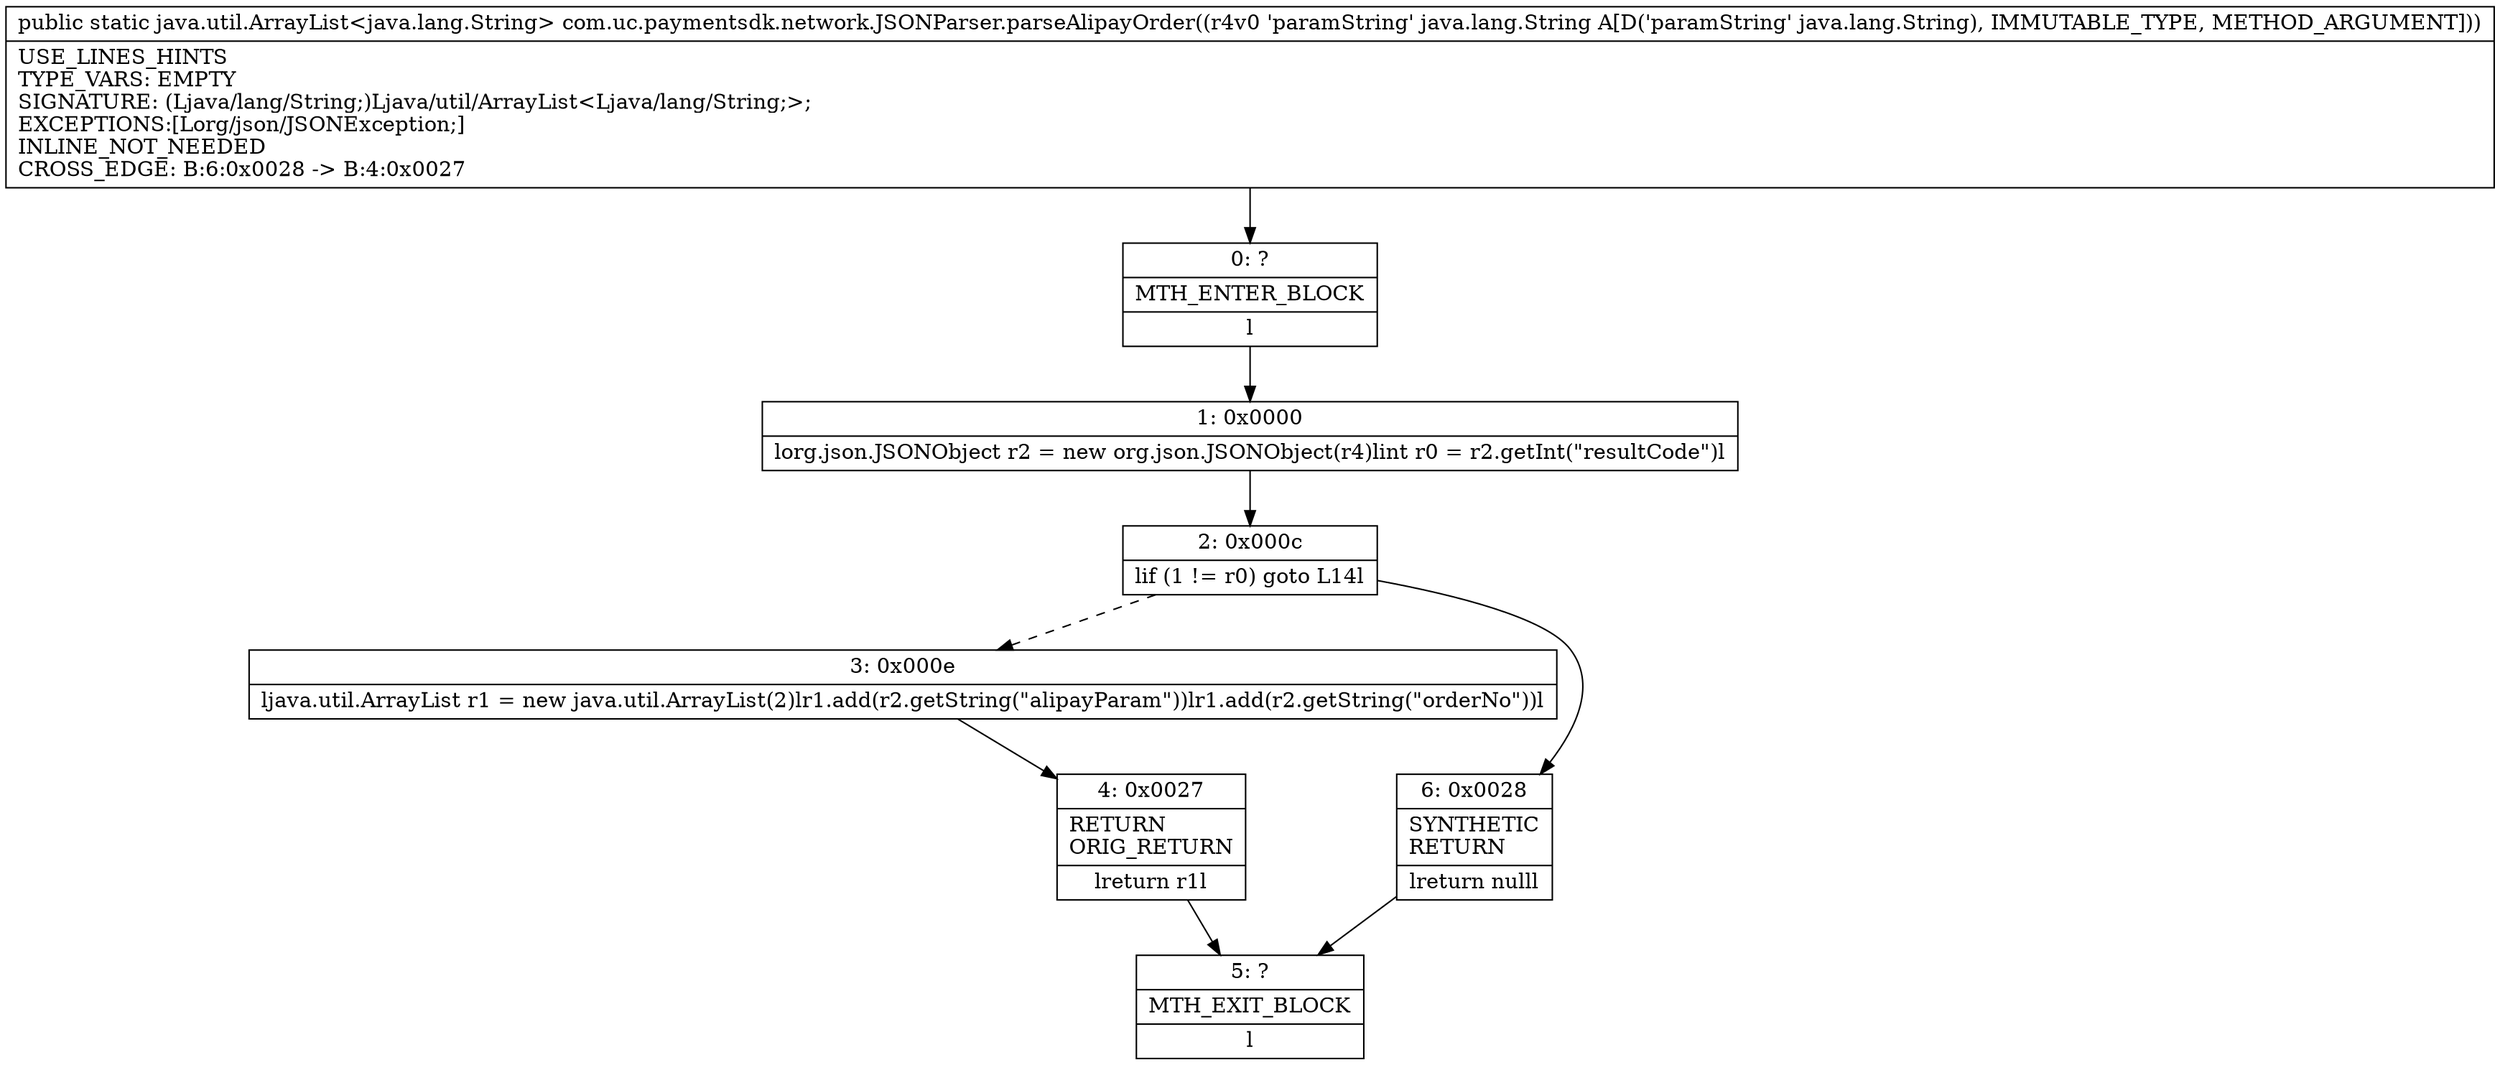 digraph "CFG forcom.uc.paymentsdk.network.JSONParser.parseAlipayOrder(Ljava\/lang\/String;)Ljava\/util\/ArrayList;" {
Node_0 [shape=record,label="{0\:\ ?|MTH_ENTER_BLOCK\l|l}"];
Node_1 [shape=record,label="{1\:\ 0x0000|lorg.json.JSONObject r2 = new org.json.JSONObject(r4)lint r0 = r2.getInt(\"resultCode\")l}"];
Node_2 [shape=record,label="{2\:\ 0x000c|lif (1 != r0) goto L14l}"];
Node_3 [shape=record,label="{3\:\ 0x000e|ljava.util.ArrayList r1 = new java.util.ArrayList(2)lr1.add(r2.getString(\"alipayParam\"))lr1.add(r2.getString(\"orderNo\"))l}"];
Node_4 [shape=record,label="{4\:\ 0x0027|RETURN\lORIG_RETURN\l|lreturn r1l}"];
Node_5 [shape=record,label="{5\:\ ?|MTH_EXIT_BLOCK\l|l}"];
Node_6 [shape=record,label="{6\:\ 0x0028|SYNTHETIC\lRETURN\l|lreturn nulll}"];
MethodNode[shape=record,label="{public static java.util.ArrayList\<java.lang.String\> com.uc.paymentsdk.network.JSONParser.parseAlipayOrder((r4v0 'paramString' java.lang.String A[D('paramString' java.lang.String), IMMUTABLE_TYPE, METHOD_ARGUMENT]))  | USE_LINES_HINTS\lTYPE_VARS: EMPTY\lSIGNATURE: (Ljava\/lang\/String;)Ljava\/util\/ArrayList\<Ljava\/lang\/String;\>;\lEXCEPTIONS:[Lorg\/json\/JSONException;]\lINLINE_NOT_NEEDED\lCROSS_EDGE: B:6:0x0028 \-\> B:4:0x0027\l}"];
MethodNode -> Node_0;
Node_0 -> Node_1;
Node_1 -> Node_2;
Node_2 -> Node_3[style=dashed];
Node_2 -> Node_6;
Node_3 -> Node_4;
Node_4 -> Node_5;
Node_6 -> Node_5;
}


